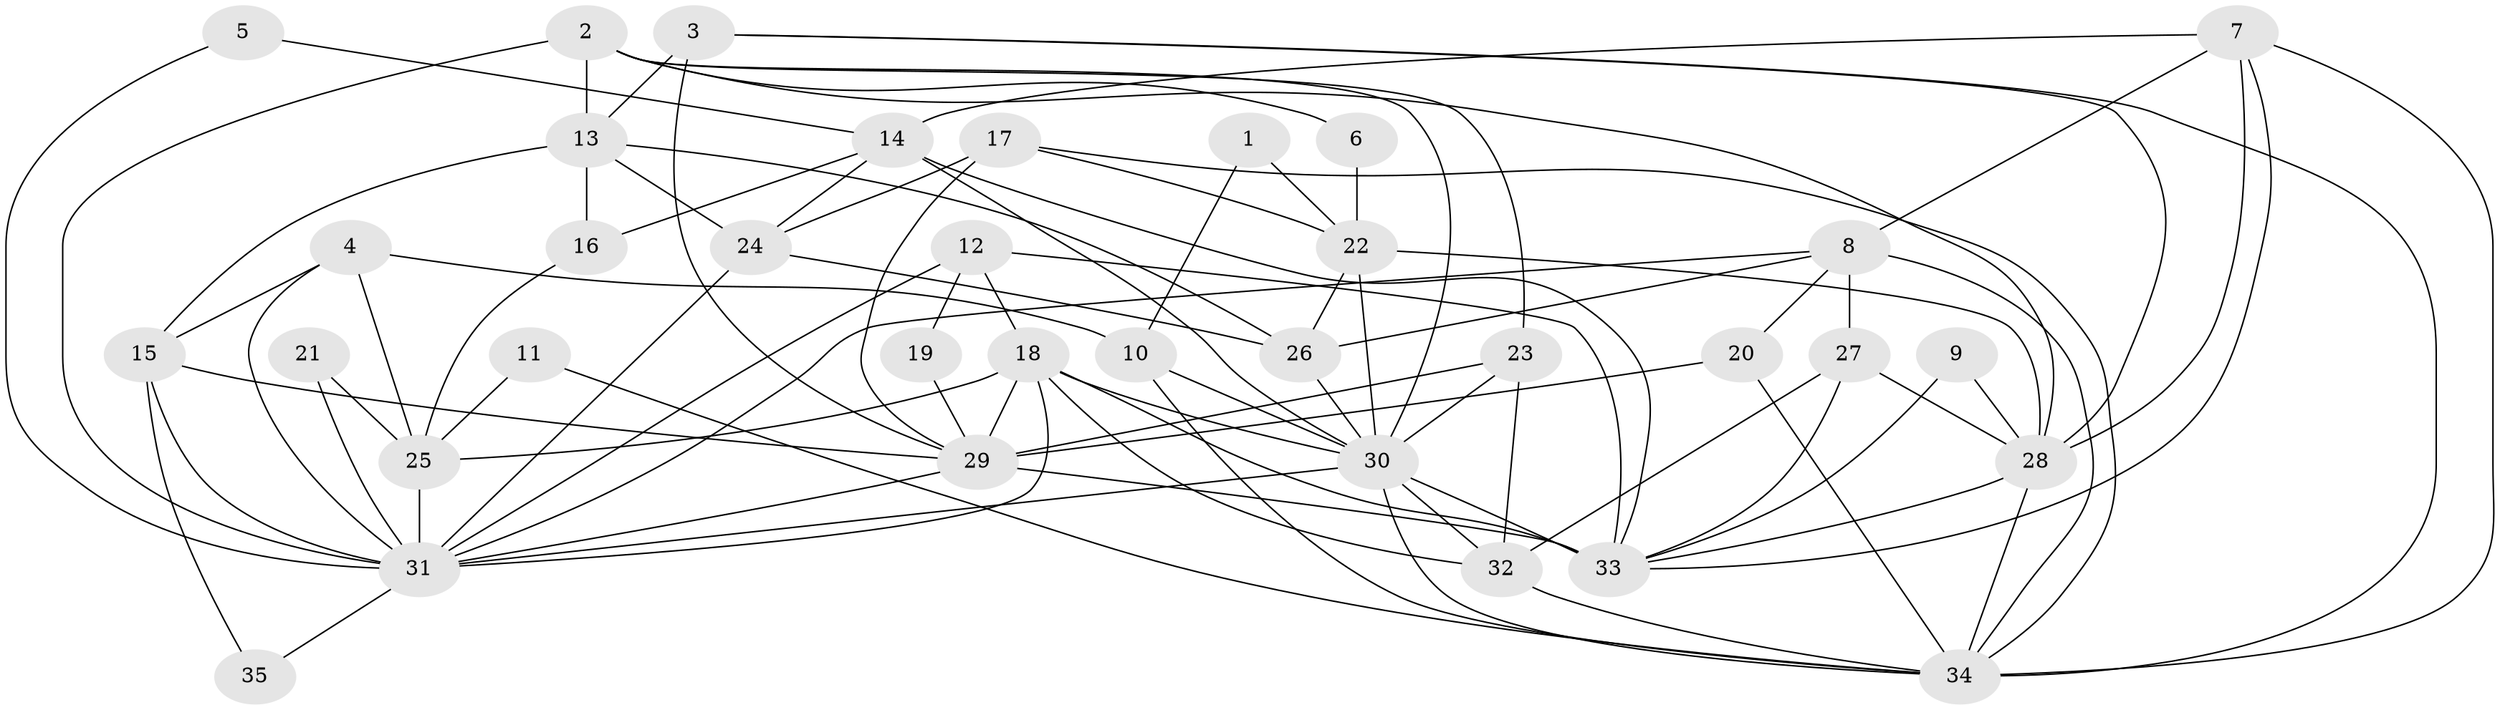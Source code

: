 // original degree distribution, {6: 0.14285714285714285, 4: 0.24285714285714285, 3: 0.2714285714285714, 5: 0.08571428571428572, 2: 0.18571428571428572, 8: 0.014285714285714285, 7: 0.04285714285714286, 10: 0.014285714285714285}
// Generated by graph-tools (version 1.1) at 2025/26/03/09/25 03:26:22]
// undirected, 35 vertices, 89 edges
graph export_dot {
graph [start="1"]
  node [color=gray90,style=filled];
  1;
  2;
  3;
  4;
  5;
  6;
  7;
  8;
  9;
  10;
  11;
  12;
  13;
  14;
  15;
  16;
  17;
  18;
  19;
  20;
  21;
  22;
  23;
  24;
  25;
  26;
  27;
  28;
  29;
  30;
  31;
  32;
  33;
  34;
  35;
  1 -- 10 [weight=1.0];
  1 -- 22 [weight=2.0];
  2 -- 6 [weight=1.0];
  2 -- 13 [weight=1.0];
  2 -- 23 [weight=1.0];
  2 -- 28 [weight=1.0];
  2 -- 30 [weight=1.0];
  2 -- 31 [weight=3.0];
  3 -- 13 [weight=1.0];
  3 -- 28 [weight=1.0];
  3 -- 29 [weight=2.0];
  3 -- 34 [weight=1.0];
  4 -- 10 [weight=1.0];
  4 -- 15 [weight=1.0];
  4 -- 25 [weight=1.0];
  4 -- 31 [weight=1.0];
  5 -- 14 [weight=1.0];
  5 -- 31 [weight=1.0];
  6 -- 22 [weight=1.0];
  7 -- 8 [weight=1.0];
  7 -- 14 [weight=2.0];
  7 -- 28 [weight=1.0];
  7 -- 33 [weight=1.0];
  7 -- 34 [weight=1.0];
  8 -- 20 [weight=1.0];
  8 -- 26 [weight=1.0];
  8 -- 27 [weight=1.0];
  8 -- 31 [weight=1.0];
  8 -- 34 [weight=2.0];
  9 -- 28 [weight=1.0];
  9 -- 33 [weight=1.0];
  10 -- 30 [weight=2.0];
  10 -- 34 [weight=2.0];
  11 -- 25 [weight=1.0];
  11 -- 34 [weight=1.0];
  12 -- 18 [weight=1.0];
  12 -- 19 [weight=1.0];
  12 -- 31 [weight=2.0];
  12 -- 33 [weight=2.0];
  13 -- 15 [weight=1.0];
  13 -- 16 [weight=1.0];
  13 -- 24 [weight=1.0];
  13 -- 26 [weight=1.0];
  14 -- 16 [weight=1.0];
  14 -- 24 [weight=1.0];
  14 -- 30 [weight=1.0];
  14 -- 33 [weight=1.0];
  15 -- 29 [weight=2.0];
  15 -- 31 [weight=1.0];
  15 -- 35 [weight=1.0];
  16 -- 25 [weight=1.0];
  17 -- 22 [weight=1.0];
  17 -- 24 [weight=2.0];
  17 -- 29 [weight=1.0];
  17 -- 34 [weight=1.0];
  18 -- 25 [weight=1.0];
  18 -- 29 [weight=1.0];
  18 -- 30 [weight=1.0];
  18 -- 31 [weight=1.0];
  18 -- 32 [weight=1.0];
  18 -- 33 [weight=1.0];
  19 -- 29 [weight=1.0];
  20 -- 29 [weight=1.0];
  20 -- 34 [weight=1.0];
  21 -- 25 [weight=1.0];
  21 -- 31 [weight=1.0];
  22 -- 26 [weight=1.0];
  22 -- 28 [weight=1.0];
  22 -- 30 [weight=1.0];
  23 -- 29 [weight=1.0];
  23 -- 30 [weight=1.0];
  23 -- 32 [weight=1.0];
  24 -- 26 [weight=1.0];
  24 -- 31 [weight=1.0];
  25 -- 31 [weight=2.0];
  26 -- 30 [weight=1.0];
  27 -- 28 [weight=1.0];
  27 -- 32 [weight=1.0];
  27 -- 33 [weight=1.0];
  28 -- 33 [weight=1.0];
  28 -- 34 [weight=1.0];
  29 -- 31 [weight=1.0];
  29 -- 33 [weight=2.0];
  30 -- 31 [weight=1.0];
  30 -- 32 [weight=1.0];
  30 -- 33 [weight=1.0];
  30 -- 34 [weight=1.0];
  31 -- 35 [weight=1.0];
  32 -- 34 [weight=1.0];
}

